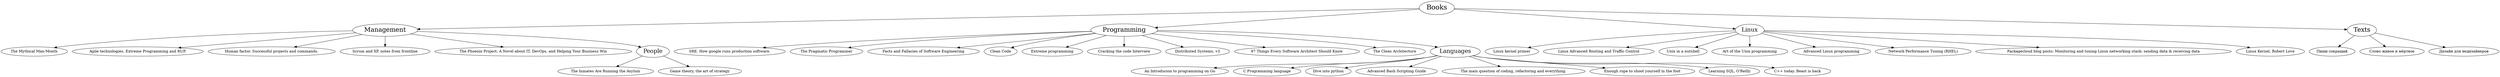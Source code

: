 digraph G {

	Books [fontsize=26];
		Management [fontsize=24];
		Books -> Management
			Management -> "The Mythical Man-Month"
			Management -> "Agile technologies, Extreme Programming and RUP."
			Management -> "Human factor. Successful projects and commands."
			Management -> "Scrum and XP, notes from frontline"
			Management -> "The Phoenix Project: A Novel about IT, DevOps, and Helping Your Business Win"

			People [fontsize=22];
			Management -> People
				People -> "The Inmates Are Running the Asylum"
				People -> "Game theory, the art of strategy"

	Programming [fontsize=24];
	Books -> Programming
		Programming -> "SRE. How google runs production software."
		Programming -> "The Pragmatic Programmer"
		Programming -> "Facts and Fallacies of Software Engineering"
		Programming -> "Clean Code"
		Programming -> "Extreme programming"
		Programming -> "Cracking the code Interview"
		Programming -> "Distributed Systems, v3"
		Programming -> "97 Things Every Software Architect Should Know"
		Programming -> "The Clean Architecture"

		Languages [fontsize=22];
		Programming -> Languages
			Languages -> "An Introducion to programming on Go"
			Languages -> "C Programming language"
			Languages -> "Dive into python"
			Languages -> "Advanced Bash Scripting Guide"
			Languages -> "The main question of coding, refactoring and everything."
			Languages -> "Enough rope to shoot yourself in the foot"
			Languages -> "Learning SQL, O'Reilly"
			Languages -> "C++ today. Beast is back"

	Linux [fontsize=22]
	Books -> Linux
		Linux -> "Linux kernel primer"
		Linux -> "Linux Advanced Routing and Traffic Control"
		Linux -> "Unix in a nutshell"
		Linux -> "Art of the Unix programming"
		Linux -> "Advanced Linux programming"
		Linux -> "Network Performance Tuning (RHEL)"
		Linux -> "Packagecloud blog posts: Monitoring and tuning Linux networking stack: sending data & receiving data"
		Linux -> "Linux Kernel, Robert Love"

	Texts [fontsize=24]
	Books -> Texts;
		Texts -> "Пиши сокращай"
		Texts -> "Слово живое и мёртвое"
		Texts -> "Дизайн для недизайнеров"
}
